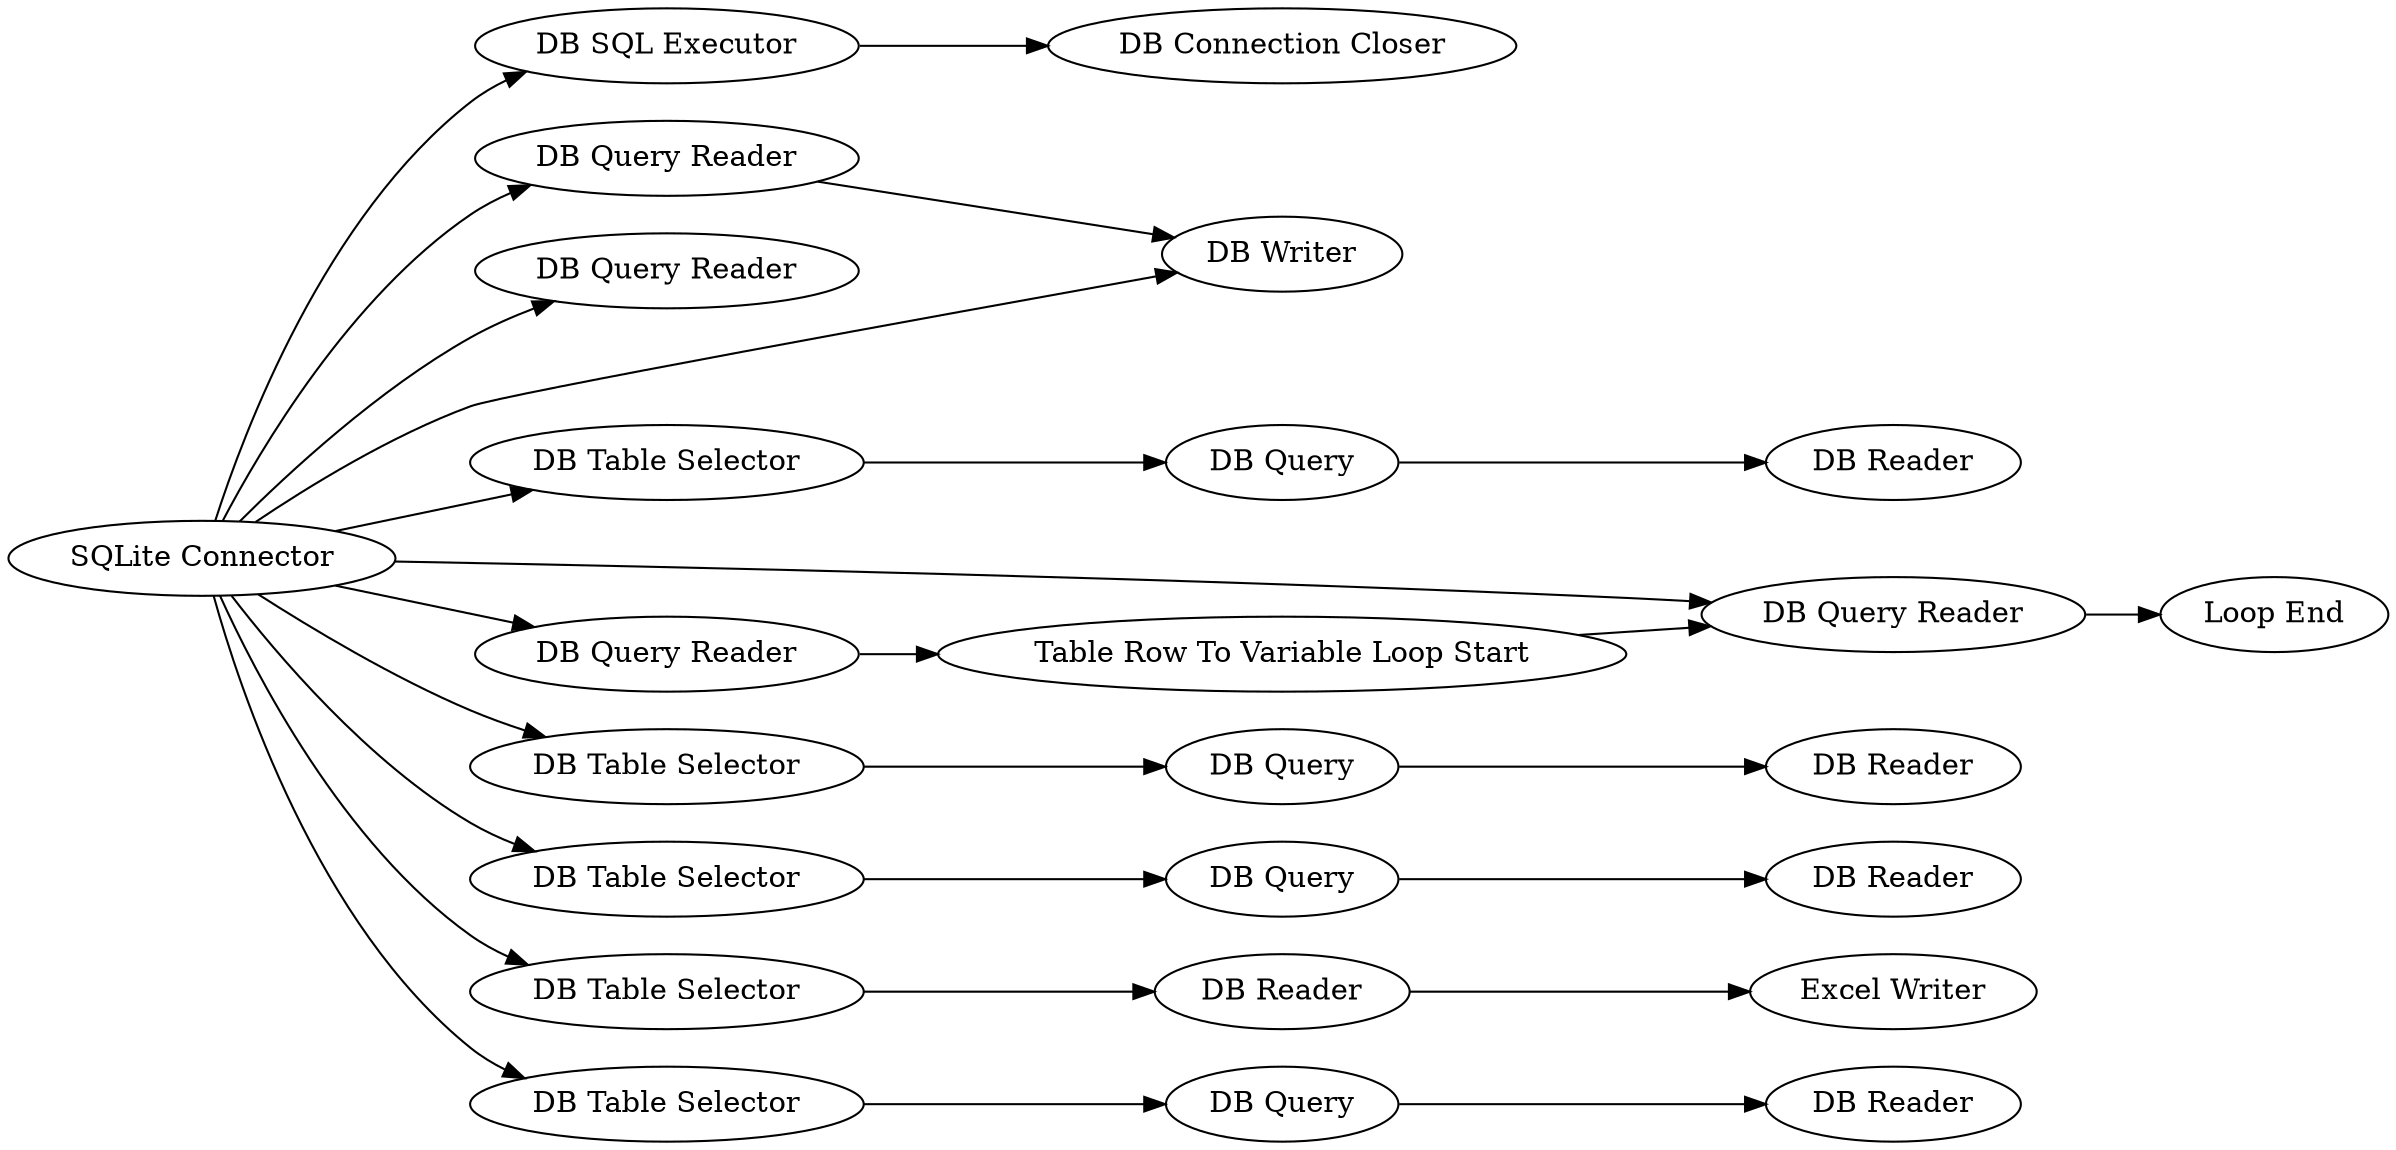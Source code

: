 digraph {
	2736 -> 2751
	2 -> 2745
	2740 -> 2742
	2762 -> 2763
	2 -> 2744
	2753 -> 2754
	465 -> 2737
	2 -> 2736
	2 -> 2739
	2758 -> 2757
	2 -> 1880
	2 -> 2746
	2739 -> 2745
	2 -> 2753
	2 -> 465
	2 -> 2761
	2749 -> 2750
	2 -> 2741
	2761 -> 2762
	2737 -> 1880
	2746 -> 2749
	2757 -> 2756
	2 -> 2758
	1880 -> 2738
	2754 -> 2755
	2741 -> 2740
	2741 [label="DB Table Selector"]
	2737 [label="Table Row To Variable Loop Start"]
	2754 [label="DB Query"]
	2757 [label="DB Query"]
	2749 [label="DB Query"]
	2762 [label="DB Reader"]
	2758 [label="DB Table Selector"]
	2736 [label="DB SQL Executor"]
	2746 [label="DB Table Selector"]
	2761 [label="DB Table Selector"]
	465 [label="DB Query Reader"]
	2738 [label="Loop End"]
	2756 [label="DB Reader"]
	2750 [label="DB Reader"]
	2742 [label="DB Reader"]
	1880 [label="DB Query Reader"]
	2763 [label="Excel Writer"]
	2751 [label="DB Connection Closer"]
	2753 [label="DB Table Selector"]
	2755 [label="DB Reader"]
	2739 [label="DB Query Reader"]
	2744 [label="DB Query Reader"]
	2740 [label="DB Query"]
	2 [label="SQLite Connector"]
	2745 [label="DB Writer"]
	rankdir=LR
}
